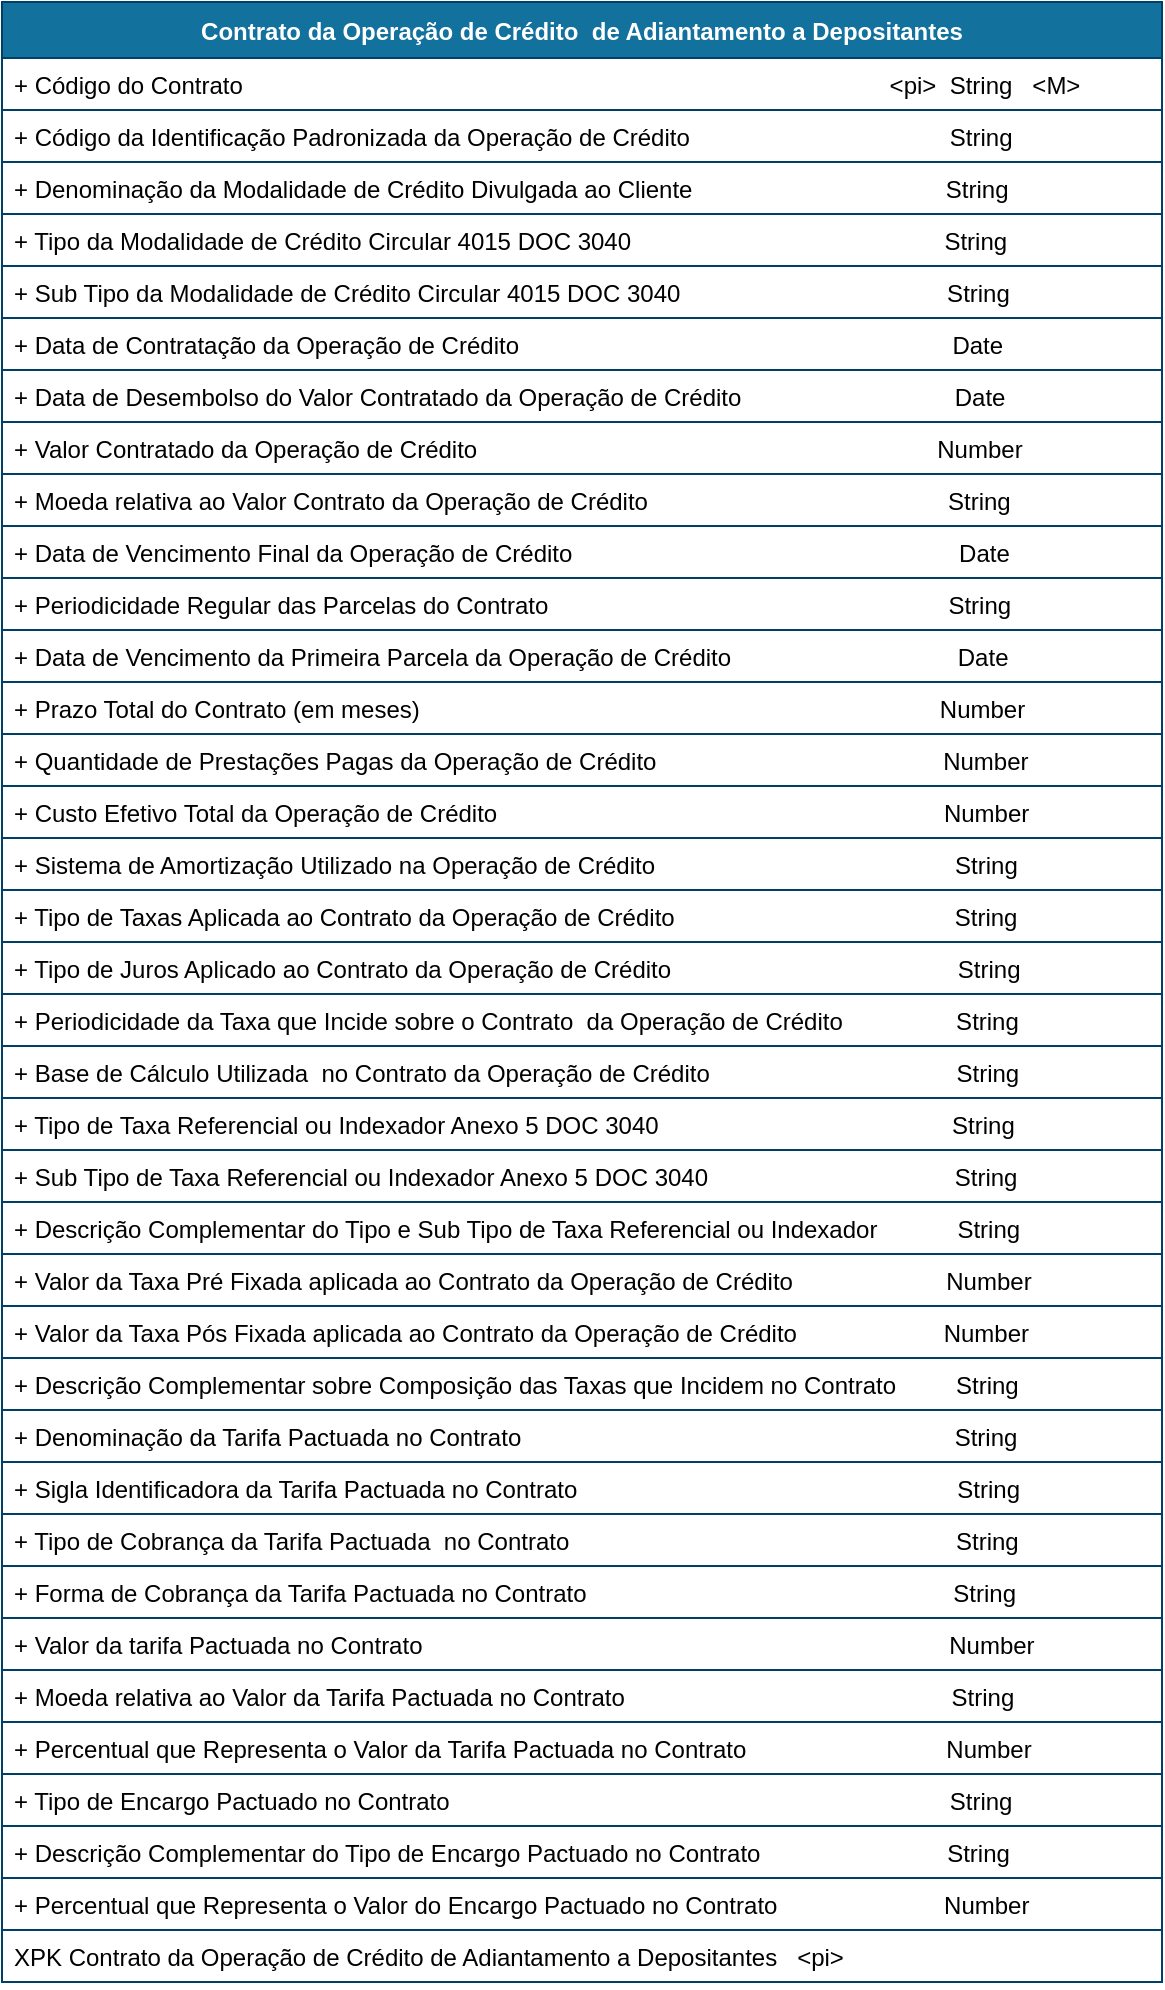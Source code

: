 <mxfile version="14.4.3" type="device"><diagram id="R2lEEEUBdFMjLlhIrx00" name="UnarrangedAccountsOverdraft_Agreement"><mxGraphModel dx="3541" dy="2308" grid="1" gridSize="10" guides="1" tooltips="1" connect="1" arrows="1" fold="1" page="1" pageScale="1" pageWidth="1169" pageHeight="827" math="0" shadow="0" extFonts="Permanent Marker^https://fonts.googleapis.com/css?family=Permanent+Marker"><root><mxCell id="0"/><mxCell id="1" parent="0"/><mxCell id="p0ptRsjB7zbW4Zr5xb5n-2" value="Contrato da Operação de Crédito  de Adiantamento a Depositantes" style="swimlane;fontStyle=1;childLayout=stackLayout;horizontal=1;startSize=28;horizontalStack=0;resizeParent=1;resizeParentMax=0;resizeLast=0;collapsible=1;marginBottom=0;rounded=0;shadow=0;comic=0;sketch=0;align=center;html=0;autosize=1;fillColor=#13719E;strokeColor=#003F66;fontColor=#FFFFFF;" parent="1" vertex="1"><mxGeometry x="-2320" y="-1633" width="580" height="990" as="geometry"/></mxCell><mxCell id="tthsqZnhzoNUJhcVrjaX-1" value="+ Código do Contrato                                                                                                 &lt;pi&gt;  String   &lt;M&gt;" style="text;fillColor=none;align=left;verticalAlign=top;spacingLeft=4;spacingRight=4;overflow=hidden;rotatable=0;points=[[0,0.5],[1,0.5]];portConstraint=eastwest;strokeColor=#003F66;" parent="p0ptRsjB7zbW4Zr5xb5n-2" vertex="1"><mxGeometry y="28" width="580" height="26" as="geometry"/></mxCell><mxCell id="tthsqZnhzoNUJhcVrjaX-2" value="+ Código da Identificação Padronizada da Operação de Crédito                                       String      " style="text;fillColor=none;align=left;verticalAlign=top;spacingLeft=4;spacingRight=4;overflow=hidden;rotatable=0;points=[[0,0.5],[1,0.5]];portConstraint=eastwest;strokeColor=#003F66;" parent="p0ptRsjB7zbW4Zr5xb5n-2" vertex="1"><mxGeometry y="54" width="580" height="26" as="geometry"/></mxCell><mxCell id="HTA4tHv1aUkoqSYWFHf8-5" value="+ Denominação da Modalidade de Crédito Divulgada ao Cliente                                      String" style="text;fillColor=none;align=left;verticalAlign=top;spacingLeft=4;spacingRight=4;overflow=hidden;rotatable=0;points=[[0,0.5],[1,0.5]];portConstraint=eastwest;strokeColor=#003F66;" parent="p0ptRsjB7zbW4Zr5xb5n-2" vertex="1"><mxGeometry y="80" width="580" height="26" as="geometry"/></mxCell><mxCell id="p0ptRsjB7zbW4Zr5xb5n-7" value="+ Tipo da Modalidade de Crédito Circular 4015 DOC 3040                                               String" style="text;fillColor=none;align=left;verticalAlign=top;spacingLeft=4;spacingRight=4;overflow=hidden;rotatable=0;points=[[0,0.5],[1,0.5]];portConstraint=eastwest;strokeColor=#003F66;" parent="p0ptRsjB7zbW4Zr5xb5n-2" vertex="1"><mxGeometry y="106" width="580" height="26" as="geometry"/></mxCell><mxCell id="tthsqZnhzoNUJhcVrjaX-39" value="+ Sub Tipo da Modalidade de Crédito Circular 4015 DOC 3040                                        String" style="text;fillColor=none;align=left;verticalAlign=top;spacingLeft=4;spacingRight=4;overflow=hidden;rotatable=0;points=[[0,0.5],[1,0.5]];portConstraint=eastwest;strokeColor=#003F66;" parent="p0ptRsjB7zbW4Zr5xb5n-2" vertex="1"><mxGeometry y="132" width="580" height="26" as="geometry"/></mxCell><mxCell id="HTA4tHv1aUkoqSYWFHf8-21" value="+ Data de Contratação da Operação de Crédito                                                                 Date" style="text;fillColor=none;align=left;verticalAlign=top;spacingLeft=4;spacingRight=4;overflow=hidden;rotatable=0;points=[[0,0.5],[1,0.5]];portConstraint=eastwest;strokeColor=#003F66;" parent="p0ptRsjB7zbW4Zr5xb5n-2" vertex="1"><mxGeometry y="158" width="580" height="26" as="geometry"/></mxCell><mxCell id="HTA4tHv1aUkoqSYWFHf8-22" value="+ Data de Desembolso do Valor Contratado da Operação de Crédito                                Date" style="text;fillColor=none;align=left;verticalAlign=top;spacingLeft=4;spacingRight=4;overflow=hidden;rotatable=0;points=[[0,0.5],[1,0.5]];portConstraint=eastwest;strokeColor=#003F66;" parent="p0ptRsjB7zbW4Zr5xb5n-2" vertex="1"><mxGeometry y="184" width="580" height="26" as="geometry"/></mxCell><mxCell id="tthsqZnhzoNUJhcVrjaX-40" value="+ Valor Contratado da Operação de Crédito                                                                     Number" style="text;fillColor=none;align=left;verticalAlign=top;spacingLeft=4;spacingRight=4;overflow=hidden;rotatable=0;points=[[0,0.5],[1,0.5]];portConstraint=eastwest;strokeColor=#003F66;" parent="p0ptRsjB7zbW4Zr5xb5n-2" vertex="1"><mxGeometry y="210" width="580" height="26" as="geometry"/></mxCell><mxCell id="tthsqZnhzoNUJhcVrjaX-41" value="+ Moeda relativa ao Valor Contrato da Operação de Crédito                                             String" style="text;fillColor=none;align=left;verticalAlign=top;spacingLeft=4;spacingRight=4;overflow=hidden;rotatable=0;points=[[0,0.5],[1,0.5]];portConstraint=eastwest;strokeColor=#003F66;" parent="p0ptRsjB7zbW4Zr5xb5n-2" vertex="1"><mxGeometry y="236" width="580" height="26" as="geometry"/></mxCell><mxCell id="HTA4tHv1aUkoqSYWFHf8-23" value="+ Data de Vencimento Final da Operação de Crédito                                                          Date" style="text;fillColor=none;align=left;verticalAlign=top;spacingLeft=4;spacingRight=4;overflow=hidden;rotatable=0;points=[[0,0.5],[1,0.5]];portConstraint=eastwest;strokeColor=#003F66;" parent="p0ptRsjB7zbW4Zr5xb5n-2" vertex="1"><mxGeometry y="262" width="580" height="26" as="geometry"/></mxCell><mxCell id="HTA4tHv1aUkoqSYWFHf8-25" value="+ Periodicidade Regular das Parcelas do Contrato                                                            String" style="text;fillColor=none;align=left;verticalAlign=top;spacingLeft=4;spacingRight=4;overflow=hidden;rotatable=0;points=[[0,0.5],[1,0.5]];portConstraint=eastwest;strokeColor=#003F66;" parent="p0ptRsjB7zbW4Zr5xb5n-2" vertex="1"><mxGeometry y="288" width="580" height="26" as="geometry"/></mxCell><mxCell id="HTA4tHv1aUkoqSYWFHf8-24" value="+ Data de Vencimento da Primeira Parcela da Operação de Crédito                                  Date" style="text;fillColor=none;align=left;verticalAlign=top;spacingLeft=4;spacingRight=4;overflow=hidden;rotatable=0;points=[[0,0.5],[1,0.5]];portConstraint=eastwest;strokeColor=#003F66;" parent="p0ptRsjB7zbW4Zr5xb5n-2" vertex="1"><mxGeometry y="314" width="580" height="26" as="geometry"/></mxCell><mxCell id="tthsqZnhzoNUJhcVrjaX-42" value="+ Prazo Total do Contrato (em meses)                                                                              Number  " style="text;fillColor=none;align=left;verticalAlign=top;spacingLeft=4;spacingRight=4;overflow=hidden;rotatable=0;points=[[0,0.5],[1,0.5]];portConstraint=eastwest;strokeColor=#003F66;" parent="p0ptRsjB7zbW4Zr5xb5n-2" vertex="1"><mxGeometry y="340" width="580" height="26" as="geometry"/></mxCell><mxCell id="HTA4tHv1aUkoqSYWFHf8-3" value="+ Quantidade de Prestações Pagas da Operação de Crédito                                           Number  " style="text;fillColor=none;align=left;verticalAlign=top;spacingLeft=4;spacingRight=4;overflow=hidden;rotatable=0;points=[[0,0.5],[1,0.5]];portConstraint=eastwest;strokeColor=#003F66;" parent="p0ptRsjB7zbW4Zr5xb5n-2" vertex="1"><mxGeometry y="366" width="580" height="26" as="geometry"/></mxCell><mxCell id="HTA4tHv1aUkoqSYWFHf8-32" value="+ Custo Efetivo Total da Operação de Crédito                                                                   Number" style="text;fillColor=none;align=left;verticalAlign=top;spacingLeft=4;spacingRight=4;overflow=hidden;rotatable=0;points=[[0,0.5],[1,0.5]];portConstraint=eastwest;strokeColor=#003F66;" parent="p0ptRsjB7zbW4Zr5xb5n-2" vertex="1"><mxGeometry y="392" width="580" height="26" as="geometry"/></mxCell><mxCell id="HTA4tHv1aUkoqSYWFHf8-33" value="+ Sistema de Amortização Utilizado na Operação de Crédito                                             String" style="text;fillColor=none;align=left;verticalAlign=top;spacingLeft=4;spacingRight=4;overflow=hidden;rotatable=0;points=[[0,0.5],[1,0.5]];portConstraint=eastwest;strokeColor=#003F66;" parent="p0ptRsjB7zbW4Zr5xb5n-2" vertex="1"><mxGeometry y="418" width="580" height="26" as="geometry"/></mxCell><mxCell id="HTA4tHv1aUkoqSYWFHf8-31" value="+ Tipo de Taxas Aplicada ao Contrato da Operação de Crédito                                          String" style="text;fillColor=none;align=left;verticalAlign=top;spacingLeft=4;spacingRight=4;overflow=hidden;rotatable=0;points=[[0,0.5],[1,0.5]];portConstraint=eastwest;strokeColor=#003F66;" parent="p0ptRsjB7zbW4Zr5xb5n-2" vertex="1"><mxGeometry y="444" width="580" height="26" as="geometry"/></mxCell><mxCell id="HTA4tHv1aUkoqSYWFHf8-29" value="+ Tipo de Juros Aplicado ao Contrato da Operação de Crédito                                           String" style="text;fillColor=none;align=left;verticalAlign=top;spacingLeft=4;spacingRight=4;overflow=hidden;rotatable=0;points=[[0,0.5],[1,0.5]];portConstraint=eastwest;strokeColor=#003F66;" parent="p0ptRsjB7zbW4Zr5xb5n-2" vertex="1"><mxGeometry y="470" width="580" height="26" as="geometry"/></mxCell><mxCell id="HTA4tHv1aUkoqSYWFHf8-27" value="+ Periodicidade da Taxa que Incide sobre o Contrato  da Operação de Crédito                 String" style="text;fillColor=none;align=left;verticalAlign=top;spacingLeft=4;spacingRight=4;overflow=hidden;rotatable=0;points=[[0,0.5],[1,0.5]];portConstraint=eastwest;strokeColor=#003F66;" parent="p0ptRsjB7zbW4Zr5xb5n-2" vertex="1"><mxGeometry y="496" width="580" height="26" as="geometry"/></mxCell><mxCell id="HTA4tHv1aUkoqSYWFHf8-28" value="+ Base de Cálculo Utilizada  no Contrato da Operação de Crédito                                     String" style="text;fillColor=none;align=left;verticalAlign=top;spacingLeft=4;spacingRight=4;overflow=hidden;rotatable=0;points=[[0,0.5],[1,0.5]];portConstraint=eastwest;strokeColor=#003F66;" parent="p0ptRsjB7zbW4Zr5xb5n-2" vertex="1"><mxGeometry y="522" width="580" height="26" as="geometry"/></mxCell><mxCell id="HTA4tHv1aUkoqSYWFHf8-4" value="+ Tipo de Taxa Referencial ou Indexador Anexo 5 DOC 3040                                            String" style="text;fillColor=none;align=left;verticalAlign=top;spacingLeft=4;spacingRight=4;overflow=hidden;rotatable=0;points=[[0,0.5],[1,0.5]];portConstraint=eastwest;strokeColor=#003F66;" parent="p0ptRsjB7zbW4Zr5xb5n-2" vertex="1"><mxGeometry y="548" width="580" height="26" as="geometry"/></mxCell><mxCell id="tthsqZnhzoNUJhcVrjaX-44" value="+ Sub Tipo de Taxa Referencial ou Indexador Anexo 5 DOC 3040                                     String" style="text;fillColor=none;align=left;verticalAlign=top;spacingLeft=4;spacingRight=4;overflow=hidden;rotatable=0;points=[[0,0.5],[1,0.5]];portConstraint=eastwest;strokeColor=#003F66;" parent="p0ptRsjB7zbW4Zr5xb5n-2" vertex="1"><mxGeometry y="574" width="580" height="26" as="geometry"/></mxCell><mxCell id="p0ptRsjB7zbW4Zr5xb5n-8" value="+ Descrição Complementar do Tipo e Sub Tipo de Taxa Referencial ou Indexador            String  " style="text;fillColor=none;align=left;verticalAlign=top;spacingLeft=4;spacingRight=4;overflow=hidden;rotatable=0;points=[[0,0.5],[1,0.5]];portConstraint=eastwest;strokeColor=#003F66;" parent="p0ptRsjB7zbW4Zr5xb5n-2" vertex="1"><mxGeometry y="600" width="580" height="26" as="geometry"/></mxCell><mxCell id="p0ptRsjB7zbW4Zr5xb5n-9" value="+ Valor da Taxa Pré Fixada aplicada ao Contrato da Operação de Crédito                       Number" style="text;fillColor=none;align=left;verticalAlign=top;spacingLeft=4;spacingRight=4;overflow=hidden;rotatable=0;points=[[0,0.5],[1,0.5]];portConstraint=eastwest;strokeColor=#003F66;" parent="p0ptRsjB7zbW4Zr5xb5n-2" vertex="1"><mxGeometry y="626" width="580" height="26" as="geometry"/></mxCell><mxCell id="HTA4tHv1aUkoqSYWFHf8-26" value="+ Valor da Taxa Pós Fixada aplicada ao Contrato da Operação de Crédito                      Number" style="text;fillColor=none;align=left;verticalAlign=top;spacingLeft=4;spacingRight=4;overflow=hidden;rotatable=0;points=[[0,0.5],[1,0.5]];portConstraint=eastwest;strokeColor=#003F66;" parent="p0ptRsjB7zbW4Zr5xb5n-2" vertex="1"><mxGeometry y="652" width="580" height="26" as="geometry"/></mxCell><mxCell id="HTA4tHv1aUkoqSYWFHf8-30" value="+ Descrição Complementar sobre Composição das Taxas que Incidem no Contrato         String" style="text;fillColor=none;align=left;verticalAlign=top;spacingLeft=4;spacingRight=4;overflow=hidden;rotatable=0;points=[[0,0.5],[1,0.5]];portConstraint=eastwest;strokeColor=#003F66;" parent="p0ptRsjB7zbW4Zr5xb5n-2" vertex="1"><mxGeometry y="678" width="580" height="26" as="geometry"/></mxCell><mxCell id="HTA4tHv1aUkoqSYWFHf8-34" value="+ Denominação da Tarifa Pactuada no Contrato                                                                 String" style="text;fillColor=none;align=left;verticalAlign=top;spacingLeft=4;spacingRight=4;overflow=hidden;rotatable=0;points=[[0,0.5],[1,0.5]];portConstraint=eastwest;strokeColor=#003F66;" parent="p0ptRsjB7zbW4Zr5xb5n-2" vertex="1"><mxGeometry y="704" width="580" height="26" as="geometry"/></mxCell><mxCell id="HTA4tHv1aUkoqSYWFHf8-35" value="+ Sigla Identificadora da Tarifa Pactuada no Contrato                                                         String" style="text;fillColor=none;align=left;verticalAlign=top;spacingLeft=4;spacingRight=4;overflow=hidden;rotatable=0;points=[[0,0.5],[1,0.5]];portConstraint=eastwest;strokeColor=#003F66;" parent="p0ptRsjB7zbW4Zr5xb5n-2" vertex="1"><mxGeometry y="730" width="580" height="26" as="geometry"/></mxCell><mxCell id="tthsqZnhzoNUJhcVrjaX-45" value="+ Tipo de Cobrança da Tarifa Pactuada  no Contrato                                                          String" style="text;fillColor=none;align=left;verticalAlign=top;spacingLeft=4;spacingRight=4;overflow=hidden;rotatable=0;points=[[0,0.5],[1,0.5]];portConstraint=eastwest;strokeColor=#003F66;" parent="p0ptRsjB7zbW4Zr5xb5n-2" vertex="1"><mxGeometry y="756" width="580" height="26" as="geometry"/></mxCell><mxCell id="tthsqZnhzoNUJhcVrjaX-46" value="+ Forma de Cobrança da Tarifa Pactuada no Contrato                                                       String" style="text;fillColor=none;align=left;verticalAlign=top;spacingLeft=4;spacingRight=4;overflow=hidden;rotatable=0;points=[[0,0.5],[1,0.5]];portConstraint=eastwest;strokeColor=#003F66;" parent="p0ptRsjB7zbW4Zr5xb5n-2" vertex="1"><mxGeometry y="782" width="580" height="26" as="geometry"/></mxCell><mxCell id="tthsqZnhzoNUJhcVrjaX-47" value="+ Valor da tarifa Pactuada no Contrato                                                                               Number" style="text;fillColor=none;align=left;verticalAlign=top;spacingLeft=4;spacingRight=4;overflow=hidden;rotatable=0;points=[[0,0.5],[1,0.5]];portConstraint=eastwest;strokeColor=#003F66;" parent="p0ptRsjB7zbW4Zr5xb5n-2" vertex="1"><mxGeometry y="808" width="580" height="26" as="geometry"/></mxCell><mxCell id="tthsqZnhzoNUJhcVrjaX-48" value="+ Moeda relativa ao Valor da Tarifa Pactuada no Contrato                                                 String" style="text;fillColor=none;align=left;verticalAlign=top;spacingLeft=4;spacingRight=4;overflow=hidden;rotatable=0;points=[[0,0.5],[1,0.5]];portConstraint=eastwest;strokeColor=#003F66;" parent="p0ptRsjB7zbW4Zr5xb5n-2" vertex="1"><mxGeometry y="834" width="580" height="26" as="geometry"/></mxCell><mxCell id="tthsqZnhzoNUJhcVrjaX-49" value="+ Percentual que Representa o Valor da Tarifa Pactuada no Contrato                              Number" style="text;fillColor=none;align=left;verticalAlign=top;spacingLeft=4;spacingRight=4;overflow=hidden;rotatable=0;points=[[0,0.5],[1,0.5]];portConstraint=eastwest;strokeColor=#003F66;" parent="p0ptRsjB7zbW4Zr5xb5n-2" vertex="1"><mxGeometry y="860" width="580" height="26" as="geometry"/></mxCell><mxCell id="HTA4tHv1aUkoqSYWFHf8-36" value="+ Tipo de Encargo Pactuado no Contrato                                                                           String" style="text;fillColor=none;align=left;verticalAlign=top;spacingLeft=4;spacingRight=4;overflow=hidden;rotatable=0;points=[[0,0.5],[1,0.5]];portConstraint=eastwest;strokeColor=#003F66;" parent="p0ptRsjB7zbW4Zr5xb5n-2" vertex="1"><mxGeometry y="886" width="580" height="26" as="geometry"/></mxCell><mxCell id="HTA4tHv1aUkoqSYWFHf8-37" value="+ Descrição Complementar do Tipo de Encargo Pactuado no Contrato                            String" style="text;fillColor=none;align=left;verticalAlign=top;spacingLeft=4;spacingRight=4;overflow=hidden;rotatable=0;points=[[0,0.5],[1,0.5]];portConstraint=eastwest;strokeColor=#003F66;" parent="p0ptRsjB7zbW4Zr5xb5n-2" vertex="1"><mxGeometry y="912" width="580" height="26" as="geometry"/></mxCell><mxCell id="tthsqZnhzoNUJhcVrjaX-51" value="+ Percentual que Representa o Valor do Encargo Pactuado no Contrato                         Number" style="text;fillColor=none;align=left;verticalAlign=top;spacingLeft=4;spacingRight=4;overflow=hidden;rotatable=0;points=[[0,0.5],[1,0.5]];portConstraint=eastwest;strokeColor=#003F66;" parent="p0ptRsjB7zbW4Zr5xb5n-2" vertex="1"><mxGeometry y="938" width="580" height="26" as="geometry"/></mxCell><mxCell id="p0ptRsjB7zbW4Zr5xb5n-10" value="XPK Contrato da Operação de Crédito de Adiantamento a Depositantes   &lt;pi&gt;" style="text;fillColor=none;align=left;verticalAlign=top;spacingLeft=4;spacingRight=4;overflow=hidden;rotatable=0;points=[[0,0.5],[1,0.5]];portConstraint=eastwest;strokeColor=#003F66;" parent="p0ptRsjB7zbW4Zr5xb5n-2" vertex="1"><mxGeometry y="964" width="580" height="26" as="geometry"/></mxCell></root></mxGraphModel></diagram></mxfile>